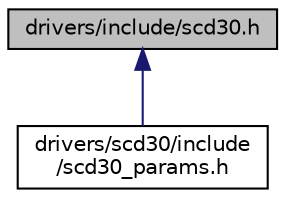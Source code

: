 digraph "drivers/include/scd30.h"
{
 // LATEX_PDF_SIZE
  edge [fontname="Helvetica",fontsize="10",labelfontname="Helvetica",labelfontsize="10"];
  node [fontname="Helvetica",fontsize="10",shape=record];
  Node1 [label="drivers/include/scd30.h",height=0.2,width=0.4,color="black", fillcolor="grey75", style="filled", fontcolor="black",tooltip="Device driver interface for the SCD30 sensor."];
  Node1 -> Node2 [dir="back",color="midnightblue",fontsize="10",style="solid",fontname="Helvetica"];
  Node2 [label="drivers/scd30/include\l/scd30_params.h",height=0.2,width=0.4,color="black", fillcolor="white", style="filled",URL="$scd30__params_8h.html",tooltip="Device driver params interface for the SCD30 sensor."];
}

